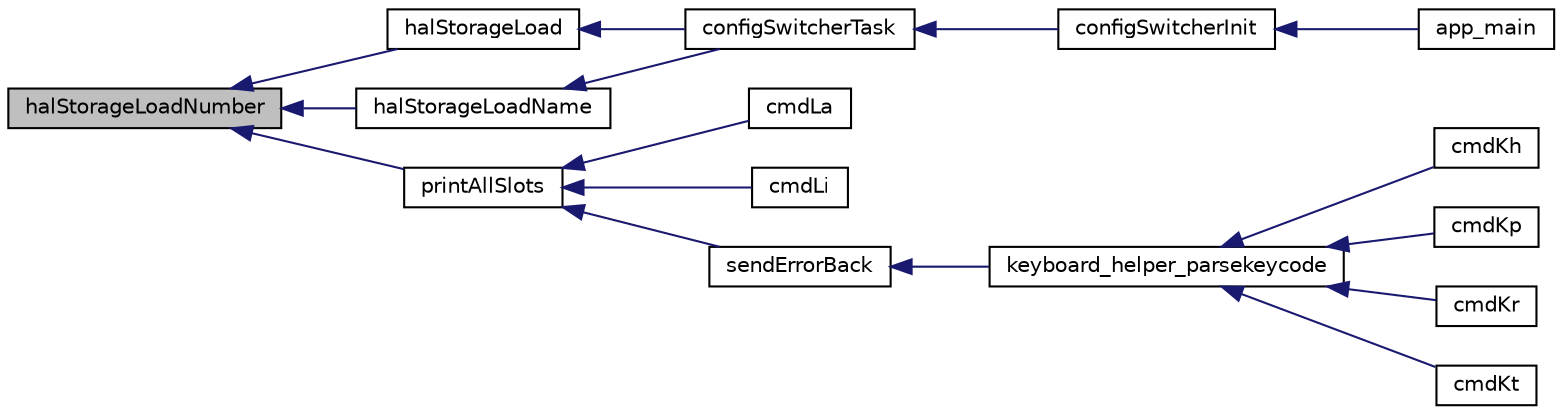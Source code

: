 digraph "halStorageLoadNumber"
{
  edge [fontname="Helvetica",fontsize="10",labelfontname="Helvetica",labelfontsize="10"];
  node [fontname="Helvetica",fontsize="10",shape=record];
  rankdir="LR";
  Node282 [label="halStorageLoadNumber",height=0.2,width=0.4,color="black", fillcolor="grey75", style="filled", fontcolor="black"];
  Node282 -> Node283 [dir="back",color="midnightblue",fontsize="10",style="solid",fontname="Helvetica"];
  Node283 [label="halStorageLoad",height=0.2,width=0.4,color="black", fillcolor="white", style="filled",URL="$hal__storage_8h.html#afffed2d32aac2287e95d943dd588db6c",tooltip="Load a slot by an action. "];
  Node283 -> Node284 [dir="back",color="midnightblue",fontsize="10",style="solid",fontname="Helvetica"];
  Node284 [label="configSwitcherTask",height=0.2,width=0.4,color="black", fillcolor="white", style="filled",URL="$config__switcher_8c.html#af5af5079d1982d42e165039e6de7e40a",tooltip="TASK - Config switcher task, internal config reloading. "];
  Node284 -> Node285 [dir="back",color="midnightblue",fontsize="10",style="solid",fontname="Helvetica"];
  Node285 [label="configSwitcherInit",height=0.2,width=0.4,color="black", fillcolor="white", style="filled",URL="$config__switcher_8h.html#aafed047c8d04b814a85239e031cbad7b",tooltip="Initializing the config switching functionality. "];
  Node285 -> Node286 [dir="back",color="midnightblue",fontsize="10",style="solid",fontname="Helvetica"];
  Node286 [label="app_main",height=0.2,width=0.4,color="black", fillcolor="white", style="filled",URL="$flipmouse__fabi__esp32__kbdmouse__main_8c.html#abce06be17fc37d675118a678a8100a36",tooltip="Main task, created by esp-idf. "];
  Node282 -> Node287 [dir="back",color="midnightblue",fontsize="10",style="solid",fontname="Helvetica"];
  Node287 [label="halStorageLoadName",height=0.2,width=0.4,color="black", fillcolor="white", style="filled",URL="$hal__storage_8h.html#a57cdf5734cdbad3dbb5f18f71dd27501",tooltip="Load a slot by a slot name. "];
  Node287 -> Node284 [dir="back",color="midnightblue",fontsize="10",style="solid",fontname="Helvetica"];
  Node282 -> Node288 [dir="back",color="midnightblue",fontsize="10",style="solid",fontname="Helvetica"];
  Node288 [label="printAllSlots",height=0.2,width=0.4,color="black", fillcolor="white", style="filled",URL="$task__commands_8c.html#ad59215648a26578c22baa7ceae099e0e",tooltip="Print the current slot configurations (general settings + VBs) "];
  Node288 -> Node289 [dir="back",color="midnightblue",fontsize="10",style="solid",fontname="Helvetica"];
  Node289 [label="cmdLa",height=0.2,width=0.4,color="black", fillcolor="white", style="filled",URL="$task__commands_8c.html#aeefecfe074b759e4cb2d947aa2c26f98"];
  Node288 -> Node290 [dir="back",color="midnightblue",fontsize="10",style="solid",fontname="Helvetica"];
  Node290 [label="cmdLi",height=0.2,width=0.4,color="black", fillcolor="white", style="filled",URL="$task__commands_8c.html#ab54ad30076339911d3ffc3a8834a1958"];
  Node288 -> Node291 [dir="back",color="midnightblue",fontsize="10",style="solid",fontname="Helvetica"];
  Node291 [label="sendErrorBack",height=0.2,width=0.4,color="black", fillcolor="white", style="filled",URL="$task__commands_8c.html#acea81ba8a182ae78feb2db6418fc1806"];
  Node291 -> Node292 [dir="back",color="midnightblue",fontsize="10",style="solid",fontname="Helvetica"];
  Node292 [label="keyboard_helper_parsekeycode",height=0.2,width=0.4,color="black", fillcolor="white", style="filled",URL="$task__commands_8c.html#a48f6d7719b9f1d99a9ead7c2aa623e22"];
  Node292 -> Node293 [dir="back",color="midnightblue",fontsize="10",style="solid",fontname="Helvetica"];
  Node293 [label="cmdKh",height=0.2,width=0.4,color="black", fillcolor="white", style="filled",URL="$task__commands_8c.html#aec535c106610969fcf7b9589f08c4d6e"];
  Node292 -> Node294 [dir="back",color="midnightblue",fontsize="10",style="solid",fontname="Helvetica"];
  Node294 [label="cmdKp",height=0.2,width=0.4,color="black", fillcolor="white", style="filled",URL="$task__commands_8c.html#a43e8a43643ac7048c95d0c6922dcdcd9"];
  Node292 -> Node295 [dir="back",color="midnightblue",fontsize="10",style="solid",fontname="Helvetica"];
  Node295 [label="cmdKr",height=0.2,width=0.4,color="black", fillcolor="white", style="filled",URL="$task__commands_8c.html#a8762283490f363d0f98506fa908a228c"];
  Node292 -> Node296 [dir="back",color="midnightblue",fontsize="10",style="solid",fontname="Helvetica"];
  Node296 [label="cmdKt",height=0.2,width=0.4,color="black", fillcolor="white", style="filled",URL="$task__commands_8c.html#ab90e3fb0ef55d084b15aae27f76ab0d9"];
}

